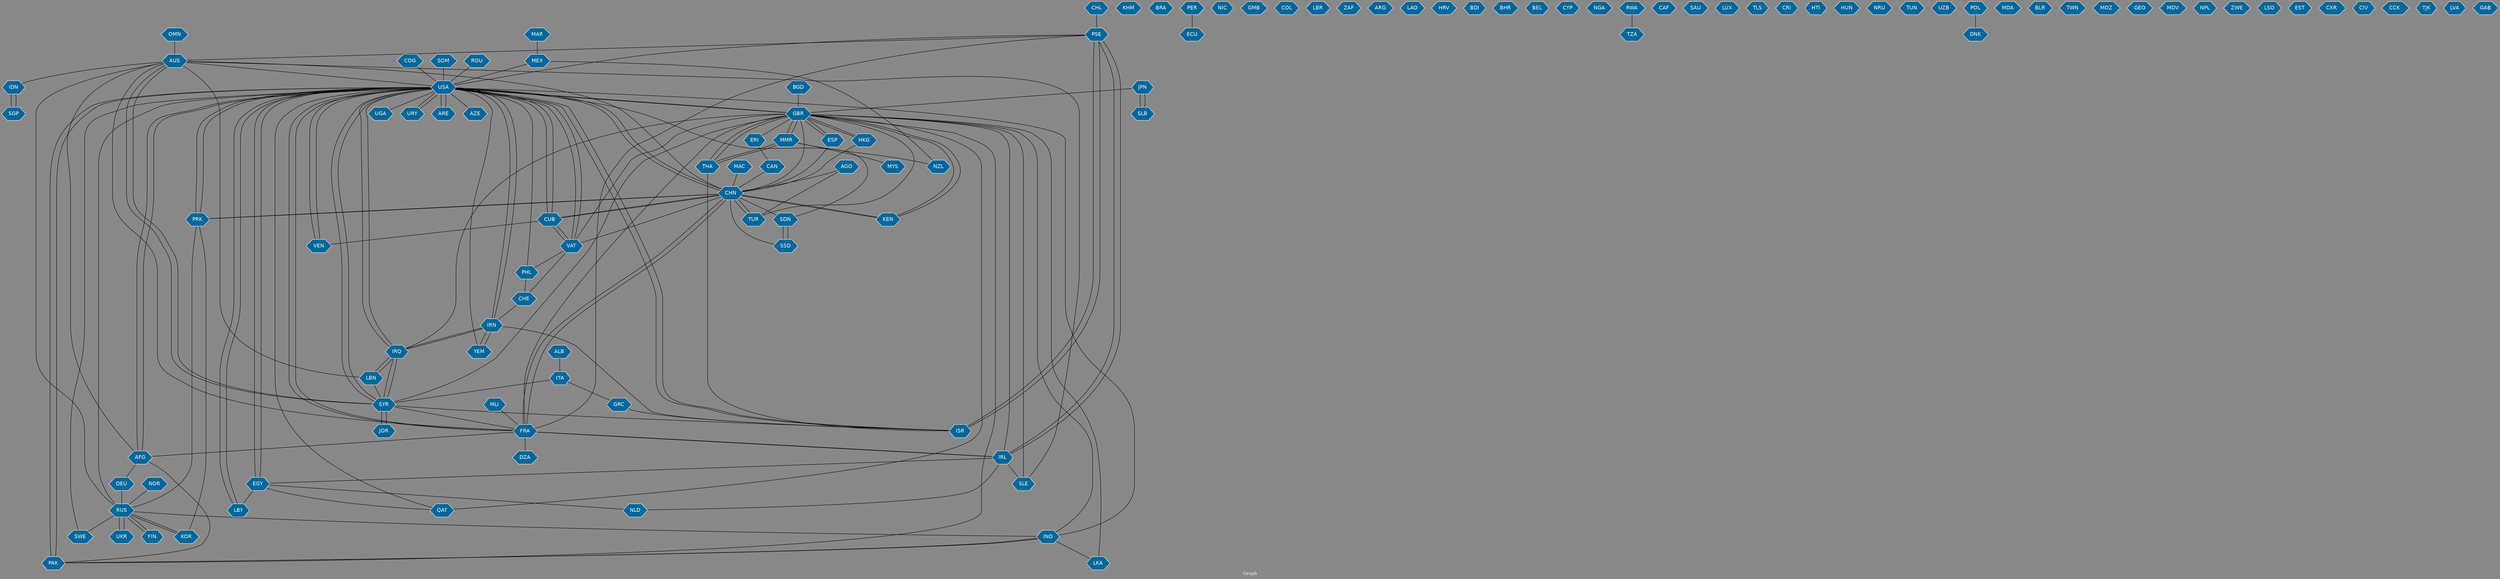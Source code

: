 // Countries together in item graph
graph {
	graph [bgcolor="#888888" fontcolor=white fontsize=12 label="Graph" outputorder=edgesfirst overlap=prism]
	node [color=white fillcolor="#006699" fontcolor=white fontname=Helvetica shape=hexagon style=filled]
	edge [arrowhead=open color=black fontcolor=white fontname=Courier fontsize=12]
		PSE [label=PSE]
		AUS [label=AUS]
		KHM [label=KHM]
		JPN [label=JPN]
		USA [label=USA]
		VEN [label=VEN]
		BRA [label=BRA]
		GBR [label=GBR]
		MMR [label=MMR]
		NZL [label=NZL]
		ECU [label=ECU]
		PER [label=PER]
		RUS [label=RUS]
		MEX [label=MEX]
		ESP [label=ESP]
		GRC [label=GRC]
		CAN [label=CAN]
		CHN [label=CHN]
		FRA [label=FRA]
		AFG [label=AFG]
		SYR [label=SYR]
		KEN [label=KEN]
		NIC [label=NIC]
		GMB [label=GMB]
		PAK [label=PAK]
		IND [label=IND]
		UGA [label=UGA]
		COL [label=COL]
		EGY [label=EGY]
		TUR [label=TUR]
		IRL [label=IRL]
		PRK [label=PRK]
		QAT [label=QAT]
		IRN [label=IRN]
		ISR [label=ISR]
		MYS [label=MYS]
		LBR [label=LBR]
		ZAF [label=ZAF]
		CUB [label=CUB]
		VAT [label=VAT]
		THA [label=THA]
		ALB [label=ALB]
		OMN [label=OMN]
		UKR [label=UKR]
		IDN [label=IDN]
		SGP [label=SGP]
		IRQ [label=IRQ]
		LBN [label=LBN]
		AGO [label=AGO]
		ARG [label=ARG]
		SLE [label=SLE]
		LAO [label=LAO]
		MAR [label=MAR]
		ITA [label=ITA]
		HRV [label=HRV]
		BDI [label=BDI]
		KOR [label=KOR]
		SSD [label=SSD]
		SDN [label=SDN]
		DEU [label=DEU]
		SOM [label=SOM]
		SWE [label=SWE]
		BHR [label=BHR]
		YEM [label=YEM]
		BEL [label=BEL]
		FIN [label=FIN]
		JOR [label=JOR]
		CYP [label=CYP]
		NGA [label=NGA]
		URY [label=URY]
		MAC [label=MAC]
		HKG [label=HKG]
		ARE [label=ARE]
		RWA [label=RWA]
		TZA [label=TZA]
		LBY [label=LBY]
		CAF [label=CAF]
		PHL [label=PHL]
		SAU [label=SAU]
		LUX [label=LUX]
		TLS [label=TLS]
		ERI [label=ERI]
		LKA [label=LKA]
		CRI [label=CRI]
		HTI [label=HTI]
		HUN [label=HUN]
		ROU [label=ROU]
		NOR [label=NOR]
		NLD [label=NLD]
		DZA [label=DZA]
		NRU [label=NRU]
		COG [label=COG]
		TUN [label=TUN]
		MLI [label=MLI]
		UZB [label=UZB]
		DNK [label=DNK]
		MDA [label=MDA]
		BLR [label=BLR]
		POL [label=POL]
		TWN [label=TWN]
		CHE [label=CHE]
		MOZ [label=MOZ]
		CHL [label=CHL]
		SLB [label=SLB]
		AZE [label=AZE]
		GEO [label=GEO]
		MDV [label=MDV]
		NPL [label=NPL]
		ZWE [label=ZWE]
		LSO [label=LSO]
		BGD [label=BGD]
		EST [label=EST]
		"CXR " [label="CXR "]
		CIV [label=CIV]
		"CCK " [label="CCK "]
		TJK [label=TJK]
		LVA [label=LVA]
		GAB [label=GAB]
			LBN -- AUS [weight=1]
			FRA -- AUS [weight=1]
			DEU -- RUS [weight=1]
			VEN -- USA [weight=2]
			HKG -- GBR [weight=2]
			USA -- VAT [weight=5]
			TUR -- CHN [weight=1]
			PRK -- CHN [weight=1]
			VAT -- USA [weight=3]
			URY -- USA [weight=2]
			CHN -- TUR [weight=1]
			IRQ -- GBR [weight=1]
			VAT -- PHL [weight=1]
			GBR -- KEN [weight=1]
			AGO -- TUR [weight=1]
			IRQ -- LBN [weight=1]
			CHN -- KEN [weight=1]
			PHL -- USA [weight=2]
			AFG -- USA [weight=5]
			IND -- GBR [weight=1]
			USA -- LBY [weight=1]
			MEX -- NZL [weight=1]
			IRN -- ISR [weight=1]
			CHN -- PRK [weight=2]
			LBY -- USA [weight=1]
			BGD -- GBR [weight=1]
			JOR -- SYR [weight=1]
			LBN -- IRQ [weight=1]
			PAK -- IND [weight=2]
			GBR -- THA [weight=2]
			PRK -- USA [weight=15]
			CHN -- SDN [weight=1]
			USA -- AZE [weight=1]
			USA -- IRN [weight=3]
			ARE -- USA [weight=2]
			AFG -- DEU [weight=1]
			JPN -- GBR [weight=1]
			CHL -- PSE [weight=1]
			USA -- AFG [weight=8]
			THA -- GBR [weight=3]
			MAC -- CHN [weight=1]
			IRQ -- IRN [weight=6]
			ESP -- CHN [weight=1]
			EGY -- QAT [weight=1]
			CHN -- USA [weight=4]
			AUS -- USA [weight=2]
			QAT -- USA [weight=1]
			NOR -- RUS [weight=1]
			GBR -- CHN [weight=1]
			GBR -- VAT [weight=1]
			PSE -- IRL [weight=2]
			IND -- USA [weight=2]
			RUS -- IND [weight=1]
			CHN -- AUS [weight=1]
			MMR -- NZL [weight=1]
			USA -- ARE [weight=4]
			GBR -- HKG [weight=1]
			YEM -- IRN [weight=2]
			USA -- SYR [weight=6]
			SDN -- SSD [weight=2]
			MMR -- THA [weight=1]
			GBR -- PAK [weight=1]
			CAN -- CHN [weight=1]
			USA -- IRQ [weight=7]
			EGY -- USA [weight=3]
			GBR -- SLE [weight=4]
			GBR -- QAT [weight=2]
			KEN -- CHN [weight=1]
			ERI -- CAN [weight=1]
			MMR -- MYS [weight=1]
			LBN -- SYR [weight=1]
			CUB -- VAT [weight=4]
			GRC -- ISR [weight=1]
			USA -- RUS [weight=3]
			IRQ -- SYR [weight=2]
			PSE -- AUS [weight=1]
			PSE -- ISR [weight=8]
			HKG -- CHN [weight=3]
			CHN -- FRA [weight=1]
			ISR -- USA [weight=1]
			ALB -- ITA [weight=1]
			AUS -- SLE [weight=1]
			IDN -- SGP [weight=3]
			IRL -- FRA [weight=2]
			THA -- ISR [weight=2]
			PSE -- USA [weight=1]
			IRN -- YEM [weight=1]
			SGP -- IDN [weight=4]
			PHL -- CHE [weight=1]
			PER -- ECU [weight=1]
			CHN -- CUB [weight=1]
			RUS -- FIN [weight=1]
			CUB -- CHN [weight=1]
			ROU -- USA [weight=1]
			FRA -- USA [weight=1]
			PSE -- FRA [weight=4]
			ISR -- PSE [weight=10]
			LKA -- GBR [weight=1]
			IND -- PAK [weight=1]
			PAK -- USA [weight=4]
			IRN -- IRQ [weight=3]
			IRL -- SLE [weight=1]
			IRL -- PSE [weight=1]
			ITA -- SYR [weight=1]
			GBR -- FRA [weight=1]
			RWA -- TZA [weight=1]
			SWE -- USA [weight=2]
			IND -- LKA [weight=1]
			SYR -- JOR [weight=4]
			FRA -- DZA [weight=2]
			MAR -- MEX [weight=1]
			CHE -- IRN [weight=1]
			AFG -- AUS [weight=1]
			MEX -- USA [weight=1]
			ITA -- GRC [weight=2]
			THA -- MMR [weight=2]
			VAT -- CHN [weight=1]
			AGO -- CHN [weight=1]
			CHN -- SSD [weight=1]
			POL -- DNK [weight=1]
			FRA -- IRL [weight=1]
			PRK -- KOR [weight=2]
			RUS -- UKR [weight=3]
			USA -- FRA [weight=1]
			IRN -- USA [weight=4]
			SLB -- JPN [weight=1]
			ESP -- GBR [weight=1]
			VAT -- CUB [weight=2]
			RUS -- AUS [weight=1]
			EGY -- LBY [weight=1]
			FRA -- AFG [weight=1]
			MMR -- GBR [weight=1]
			MLI -- FRA [weight=3]
			RUS -- KOR [weight=1]
			GBR -- USA [weight=4]
			USA -- PAK [weight=2]
			USA -- SDN [weight=1]
			CUB -- VEN [weight=1]
			USA -- PRK [weight=12]
			SYR -- AUS [weight=1]
			USA -- ISR [weight=3]
			SYR -- USA [weight=3]
			SYR -- IRQ [weight=6]
			IRL -- NLD [weight=1]
			UKR -- RUS [weight=4]
			USA -- UGA [weight=1]
			GBR -- ERI [weight=1]
			GBR -- ESP [weight=1]
			USA -- EGY [weight=1]
			OMN -- AUS [weight=1]
			RUS -- SWE [weight=1]
			COG -- USA [weight=1]
			IRQ -- USA [weight=2]
			SYR -- ISR [weight=1]
			CHE -- VAT [weight=1]
			AUS -- IDN [weight=1]
			AUS -- SYR [weight=1]
			GBR -- TUR [weight=1]
			JPN -- SLB [weight=1]
			AFG -- PAK [weight=1]
			IRL -- GBR [weight=1]
			YEM -- USA [weight=2]
			EGY -- NLD [weight=1]
			KOR -- RUS [weight=1]
			USA -- CUB [weight=26]
			SOM -- USA [weight=1]
			USA -- VEN [weight=4]
			CUB -- USA [weight=18]
			GBR -- MMR [weight=2]
			FRA -- CHN [weight=1]
			FIN -- RUS [weight=1]
			USA -- CHN [weight=3]
			SYR -- FRA [weight=1]
			USA -- URY [weight=2]
			PRK -- RUS [weight=1]
			SYR -- GBR [weight=1]
			SSD -- SDN [weight=3]
			USA -- GBR [weight=3]
			KEN -- GBR [weight=1]
			IRL -- EGY [weight=1]
}